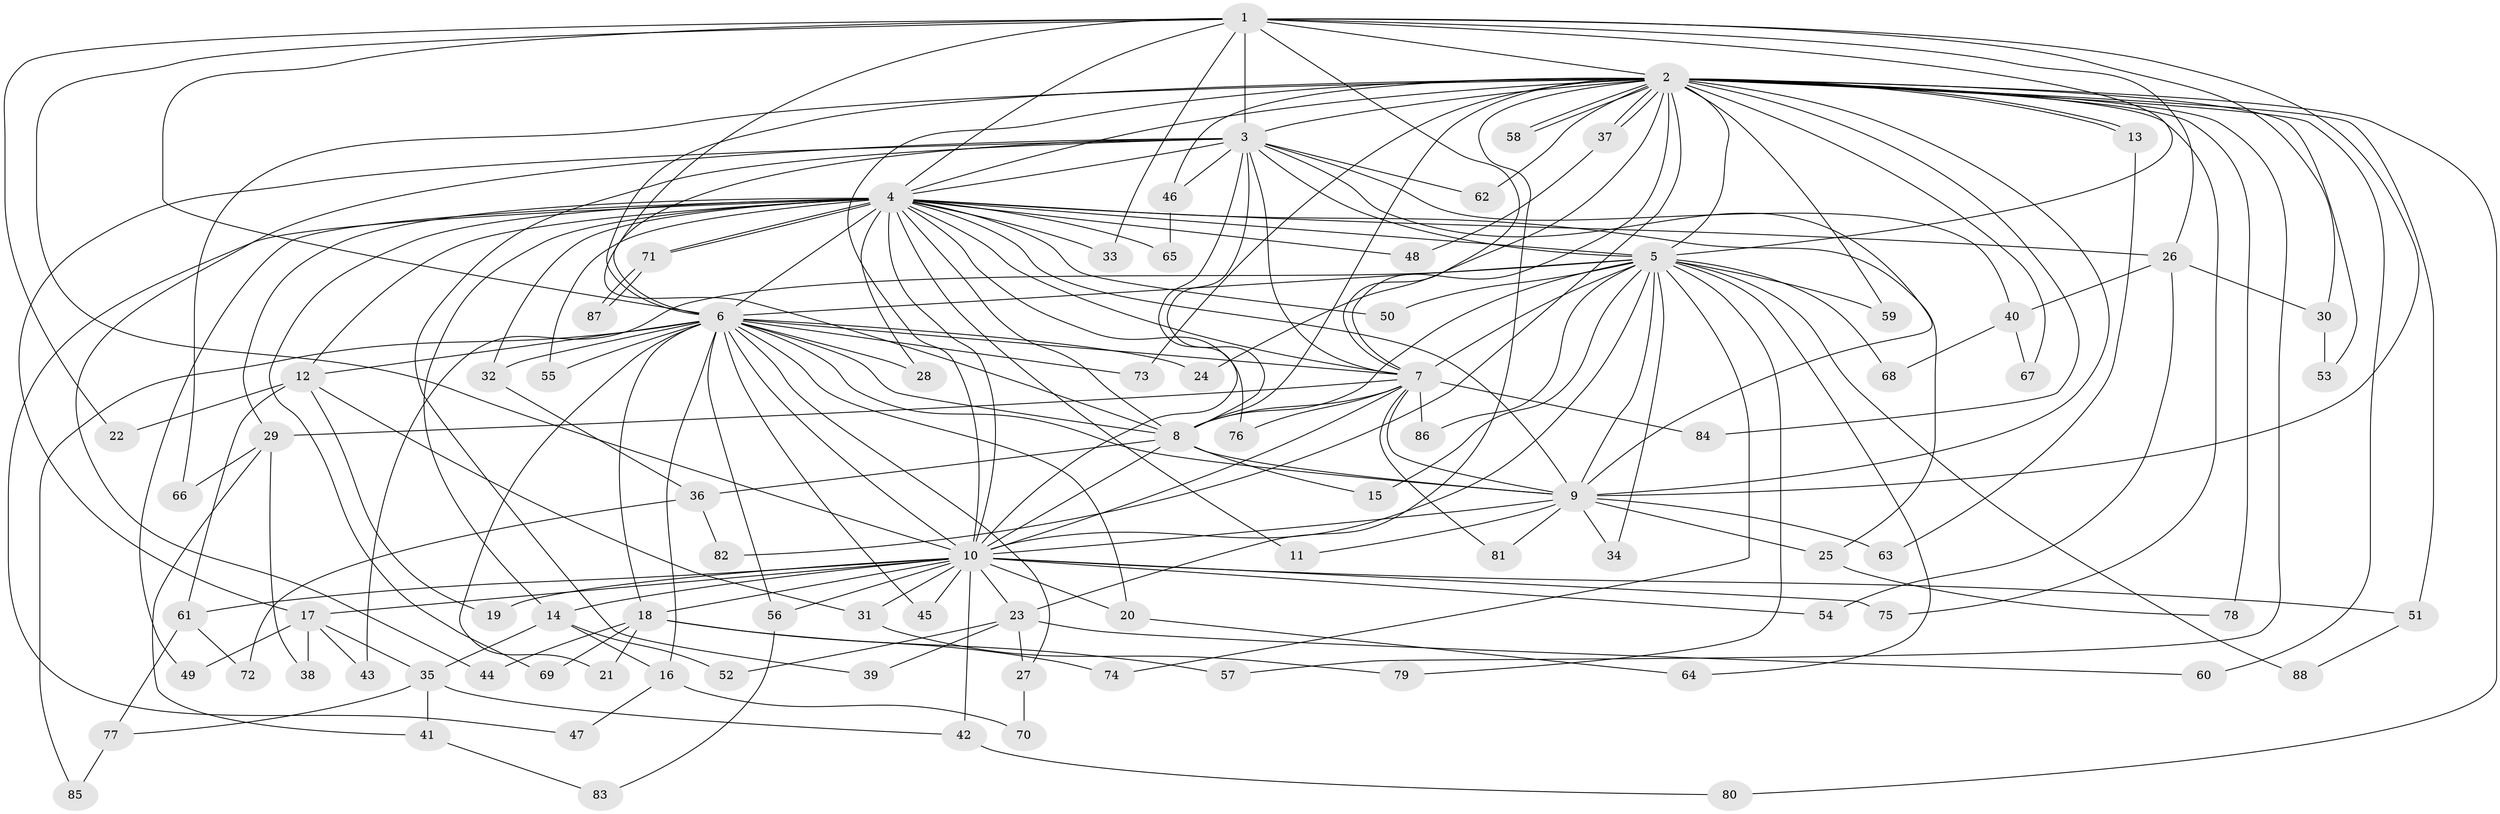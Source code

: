 // Generated by graph-tools (version 1.1) at 2025/44/03/09/25 04:44:03]
// undirected, 88 vertices, 201 edges
graph export_dot {
graph [start="1"]
  node [color=gray90,style=filled];
  1;
  2;
  3;
  4;
  5;
  6;
  7;
  8;
  9;
  10;
  11;
  12;
  13;
  14;
  15;
  16;
  17;
  18;
  19;
  20;
  21;
  22;
  23;
  24;
  25;
  26;
  27;
  28;
  29;
  30;
  31;
  32;
  33;
  34;
  35;
  36;
  37;
  38;
  39;
  40;
  41;
  42;
  43;
  44;
  45;
  46;
  47;
  48;
  49;
  50;
  51;
  52;
  53;
  54;
  55;
  56;
  57;
  58;
  59;
  60;
  61;
  62;
  63;
  64;
  65;
  66;
  67;
  68;
  69;
  70;
  71;
  72;
  73;
  74;
  75;
  76;
  77;
  78;
  79;
  80;
  81;
  82;
  83;
  84;
  85;
  86;
  87;
  88;
  1 -- 2;
  1 -- 3;
  1 -- 4;
  1 -- 5;
  1 -- 6;
  1 -- 7;
  1 -- 8;
  1 -- 9;
  1 -- 10;
  1 -- 22;
  1 -- 26;
  1 -- 30;
  1 -- 33;
  2 -- 3;
  2 -- 4;
  2 -- 5;
  2 -- 6;
  2 -- 7;
  2 -- 8;
  2 -- 9;
  2 -- 10;
  2 -- 13;
  2 -- 13;
  2 -- 23;
  2 -- 24;
  2 -- 37;
  2 -- 37;
  2 -- 46;
  2 -- 51;
  2 -- 53;
  2 -- 57;
  2 -- 58;
  2 -- 58;
  2 -- 59;
  2 -- 60;
  2 -- 62;
  2 -- 66;
  2 -- 67;
  2 -- 73;
  2 -- 75;
  2 -- 78;
  2 -- 80;
  2 -- 82;
  2 -- 84;
  3 -- 4;
  3 -- 5;
  3 -- 6;
  3 -- 7;
  3 -- 8;
  3 -- 9;
  3 -- 10;
  3 -- 17;
  3 -- 39;
  3 -- 40;
  3 -- 44;
  3 -- 46;
  3 -- 62;
  4 -- 5;
  4 -- 6;
  4 -- 7;
  4 -- 8;
  4 -- 9;
  4 -- 10;
  4 -- 11;
  4 -- 12;
  4 -- 14;
  4 -- 25;
  4 -- 26;
  4 -- 28;
  4 -- 29;
  4 -- 32;
  4 -- 33;
  4 -- 47;
  4 -- 48;
  4 -- 49;
  4 -- 50;
  4 -- 55;
  4 -- 65;
  4 -- 69;
  4 -- 71;
  4 -- 71;
  4 -- 76;
  5 -- 6;
  5 -- 7;
  5 -- 8;
  5 -- 9;
  5 -- 10;
  5 -- 15;
  5 -- 34;
  5 -- 43;
  5 -- 50;
  5 -- 59;
  5 -- 64;
  5 -- 68;
  5 -- 74;
  5 -- 79;
  5 -- 86;
  5 -- 88;
  6 -- 7;
  6 -- 8;
  6 -- 9;
  6 -- 10;
  6 -- 12;
  6 -- 16;
  6 -- 18;
  6 -- 20;
  6 -- 21;
  6 -- 24;
  6 -- 27;
  6 -- 28;
  6 -- 32;
  6 -- 45;
  6 -- 55;
  6 -- 56;
  6 -- 73;
  6 -- 85;
  7 -- 8;
  7 -- 9;
  7 -- 10;
  7 -- 29;
  7 -- 76;
  7 -- 81;
  7 -- 84;
  7 -- 86;
  8 -- 9;
  8 -- 10;
  8 -- 15;
  8 -- 36;
  9 -- 10;
  9 -- 11;
  9 -- 25;
  9 -- 34;
  9 -- 63;
  9 -- 81;
  10 -- 14;
  10 -- 17;
  10 -- 18;
  10 -- 19;
  10 -- 20;
  10 -- 23;
  10 -- 31;
  10 -- 42;
  10 -- 45;
  10 -- 51;
  10 -- 54;
  10 -- 56;
  10 -- 61;
  10 -- 75;
  12 -- 19;
  12 -- 22;
  12 -- 31;
  12 -- 61;
  13 -- 63;
  14 -- 16;
  14 -- 35;
  14 -- 52;
  16 -- 47;
  16 -- 70;
  17 -- 35;
  17 -- 38;
  17 -- 43;
  17 -- 49;
  18 -- 21;
  18 -- 44;
  18 -- 57;
  18 -- 69;
  18 -- 74;
  20 -- 64;
  23 -- 27;
  23 -- 39;
  23 -- 52;
  23 -- 60;
  25 -- 78;
  26 -- 30;
  26 -- 40;
  26 -- 54;
  27 -- 70;
  29 -- 38;
  29 -- 41;
  29 -- 66;
  30 -- 53;
  31 -- 79;
  32 -- 36;
  35 -- 41;
  35 -- 42;
  35 -- 77;
  36 -- 72;
  36 -- 82;
  37 -- 48;
  40 -- 67;
  40 -- 68;
  41 -- 83;
  42 -- 80;
  46 -- 65;
  51 -- 88;
  56 -- 83;
  61 -- 72;
  61 -- 77;
  71 -- 87;
  71 -- 87;
  77 -- 85;
}
